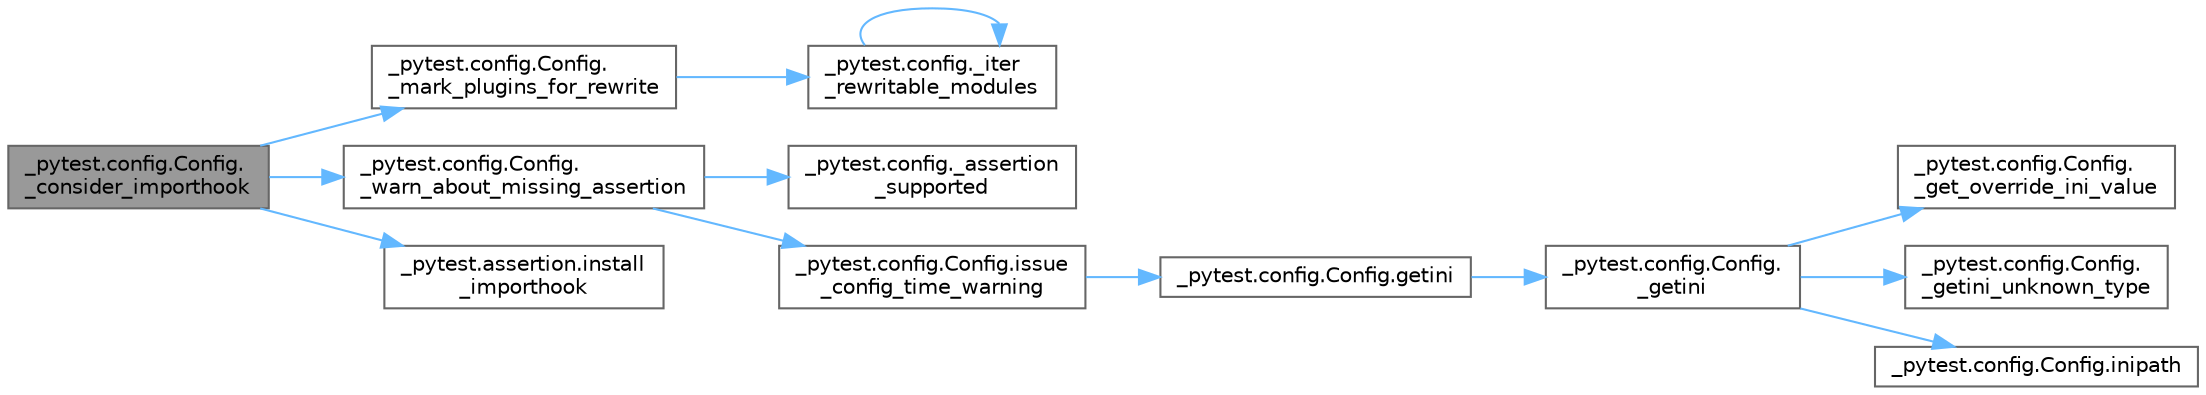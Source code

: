 digraph "_pytest.config.Config._consider_importhook"
{
 // LATEX_PDF_SIZE
  bgcolor="transparent";
  edge [fontname=Helvetica,fontsize=10,labelfontname=Helvetica,labelfontsize=10];
  node [fontname=Helvetica,fontsize=10,shape=box,height=0.2,width=0.4];
  rankdir="LR";
  Node1 [id="Node000001",label="_pytest.config.Config.\l_consider_importhook",height=0.2,width=0.4,color="gray40", fillcolor="grey60", style="filled", fontcolor="black",tooltip=" "];
  Node1 -> Node2 [id="edge1_Node000001_Node000002",color="steelblue1",style="solid",tooltip=" "];
  Node2 [id="Node000002",label="_pytest.config.Config.\l_mark_plugins_for_rewrite",height=0.2,width=0.4,color="grey40", fillcolor="white", style="filled",URL="$class__pytest_1_1config_1_1_config.html#a09131e051d61e913420dc275d8883bbf",tooltip=" "];
  Node2 -> Node3 [id="edge2_Node000002_Node000003",color="steelblue1",style="solid",tooltip=" "];
  Node3 [id="Node000003",label="_pytest.config._iter\l_rewritable_modules",height=0.2,width=0.4,color="grey40", fillcolor="white", style="filled",URL="$namespace__pytest_1_1config.html#ae756d858cf7a6242b1e962bbb8e7d7e2",tooltip=" "];
  Node3 -> Node3 [id="edge3_Node000003_Node000003",color="steelblue1",style="solid",tooltip=" "];
  Node1 -> Node4 [id="edge4_Node000001_Node000004",color="steelblue1",style="solid",tooltip=" "];
  Node4 [id="Node000004",label="_pytest.config.Config.\l_warn_about_missing_assertion",height=0.2,width=0.4,color="grey40", fillcolor="white", style="filled",URL="$class__pytest_1_1config_1_1_config.html#a1453d7a10ae5bf5c8c6c3ed61c19f0ed",tooltip=" "];
  Node4 -> Node5 [id="edge5_Node000004_Node000005",color="steelblue1",style="solid",tooltip=" "];
  Node5 [id="Node000005",label="_pytest.config._assertion\l_supported",height=0.2,width=0.4,color="grey40", fillcolor="white", style="filled",URL="$namespace__pytest_1_1config.html#a1b938e24b2ec25d0c2eb7d456dd212de",tooltip=" "];
  Node4 -> Node6 [id="edge6_Node000004_Node000006",color="steelblue1",style="solid",tooltip=" "];
  Node6 [id="Node000006",label="_pytest.config.Config.issue\l_config_time_warning",height=0.2,width=0.4,color="grey40", fillcolor="white", style="filled",URL="$class__pytest_1_1config_1_1_config.html#aec4a4916c26d6fe30f4fcb8524c1e2f6",tooltip=" "];
  Node6 -> Node7 [id="edge7_Node000006_Node000007",color="steelblue1",style="solid",tooltip=" "];
  Node7 [id="Node000007",label="_pytest.config.Config.getini",height=0.2,width=0.4,color="grey40", fillcolor="white", style="filled",URL="$class__pytest_1_1config_1_1_config.html#ab94c5b14992c192fc07d2141eb5f73e4",tooltip=" "];
  Node7 -> Node8 [id="edge8_Node000007_Node000008",color="steelblue1",style="solid",tooltip=" "];
  Node8 [id="Node000008",label="_pytest.config.Config.\l_getini",height=0.2,width=0.4,color="grey40", fillcolor="white", style="filled",URL="$class__pytest_1_1config_1_1_config.html#a78d0a229093615de19ebc3d9e1a33bb8",tooltip=" "];
  Node8 -> Node9 [id="edge9_Node000008_Node000009",color="steelblue1",style="solid",tooltip=" "];
  Node9 [id="Node000009",label="_pytest.config.Config.\l_get_override_ini_value",height=0.2,width=0.4,color="grey40", fillcolor="white", style="filled",URL="$class__pytest_1_1config_1_1_config.html#a3e95636159fb09f9cb0d30ad9a07f73e",tooltip=" "];
  Node8 -> Node10 [id="edge10_Node000008_Node000010",color="steelblue1",style="solid",tooltip=" "];
  Node10 [id="Node000010",label="_pytest.config.Config.\l_getini_unknown_type",height=0.2,width=0.4,color="grey40", fillcolor="white", style="filled",URL="$class__pytest_1_1config_1_1_config.html#a45aa2598cf7cb9016845b8474c5eedfb",tooltip=" "];
  Node8 -> Node11 [id="edge11_Node000008_Node000011",color="steelblue1",style="solid",tooltip=" "];
  Node11 [id="Node000011",label="_pytest.config.Config.inipath",height=0.2,width=0.4,color="grey40", fillcolor="white", style="filled",URL="$class__pytest_1_1config_1_1_config.html#a4e1b45540055bdf6d8b62d11aa494f53",tooltip=" "];
  Node1 -> Node12 [id="edge12_Node000001_Node000012",color="steelblue1",style="solid",tooltip=" "];
  Node12 [id="Node000012",label="_pytest.assertion.install\l_importhook",height=0.2,width=0.4,color="grey40", fillcolor="white", style="filled",URL="$namespace__pytest_1_1assertion.html#a7bd3071b2b322f2a7bb3359f25303ec2",tooltip=" "];
}
